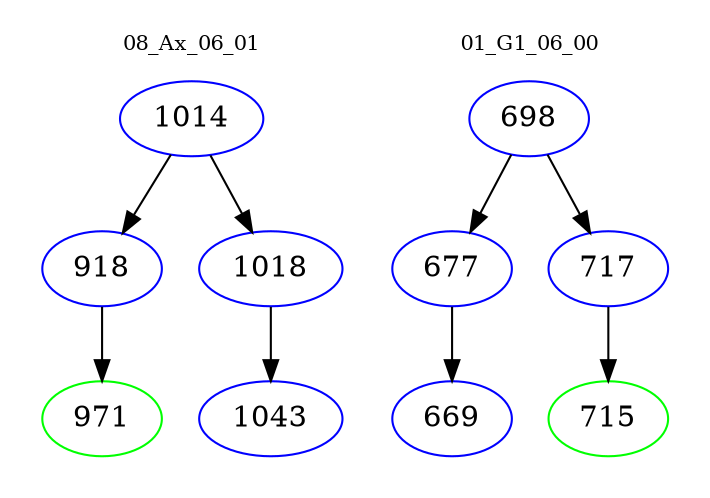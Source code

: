 digraph{
subgraph cluster_0 {
color = white
label = "08_Ax_06_01";
fontsize=10;
T0_1014 [label="1014", color="blue"]
T0_1014 -> T0_918 [color="black"]
T0_918 [label="918", color="blue"]
T0_918 -> T0_971 [color="black"]
T0_971 [label="971", color="green"]
T0_1014 -> T0_1018 [color="black"]
T0_1018 [label="1018", color="blue"]
T0_1018 -> T0_1043 [color="black"]
T0_1043 [label="1043", color="blue"]
}
subgraph cluster_1 {
color = white
label = "01_G1_06_00";
fontsize=10;
T1_698 [label="698", color="blue"]
T1_698 -> T1_677 [color="black"]
T1_677 [label="677", color="blue"]
T1_677 -> T1_669 [color="black"]
T1_669 [label="669", color="blue"]
T1_698 -> T1_717 [color="black"]
T1_717 [label="717", color="blue"]
T1_717 -> T1_715 [color="black"]
T1_715 [label="715", color="green"]
}
}
